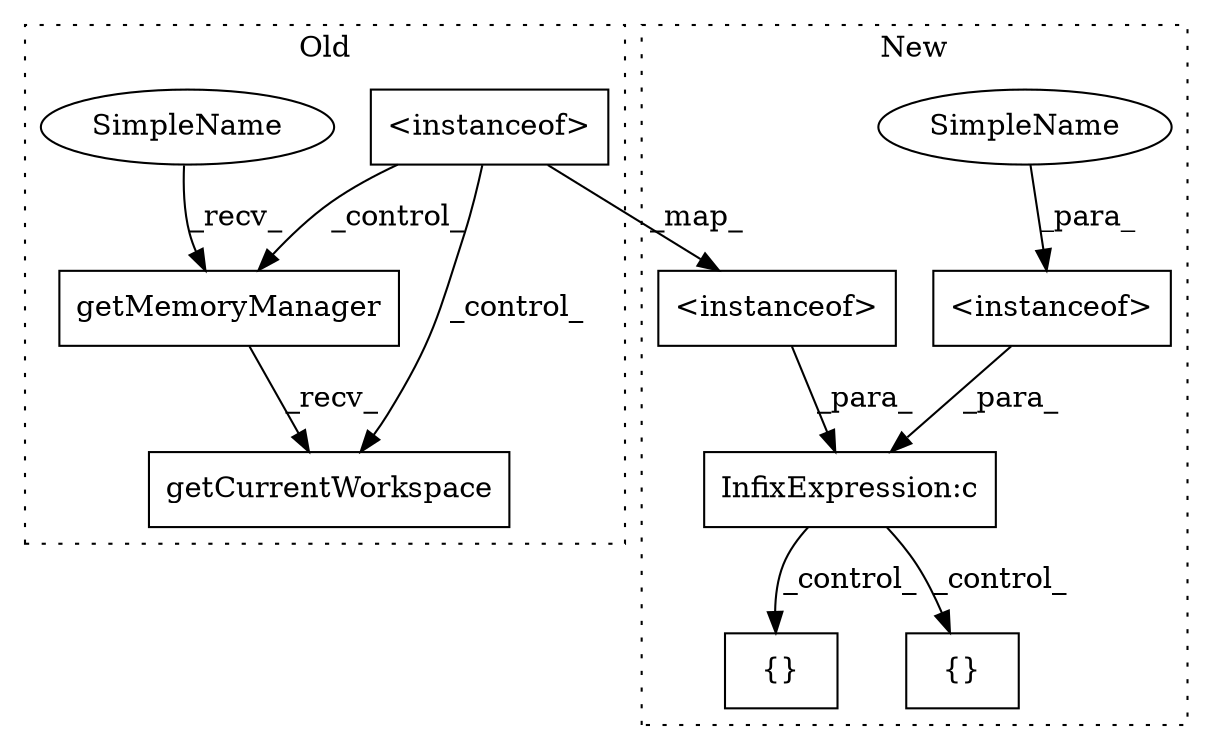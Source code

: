 digraph G {
subgraph cluster0 {
1 [label="<instanceof>" a="62" s="42400" l="12" shape="box"];
3 [label="getCurrentWorkspace" a="32" s="42730" l="21" shape="box"];
8 [label="getMemoryManager" a="32" s="42711" l="18" shape="box"];
10 [label="SimpleName" a="42" s="42706" l="4" shape="ellipse"];
label = "Old";
style="dotted";
}
subgraph cluster1 {
2 [label="<instanceof>" a="62" s="41637" l="12" shape="box"];
4 [label="{}" a="4" s="41909" l="2" shape="box"];
5 [label="InfixExpression:c" a="27" s="41656" l="4" shape="box"];
6 [label="{}" a="4" s="42058" l="2" shape="box"];
7 [label="<instanceof>" a="62" s="41665" l="12" shape="box"];
9 [label="SimpleName" a="42" s="41660" l="5" shape="ellipse"];
label = "New";
style="dotted";
}
1 -> 8 [label="_control_"];
1 -> 2 [label="_map_"];
1 -> 3 [label="_control_"];
2 -> 5 [label="_para_"];
5 -> 4 [label="_control_"];
5 -> 6 [label="_control_"];
7 -> 5 [label="_para_"];
8 -> 3 [label="_recv_"];
9 -> 7 [label="_para_"];
10 -> 8 [label="_recv_"];
}